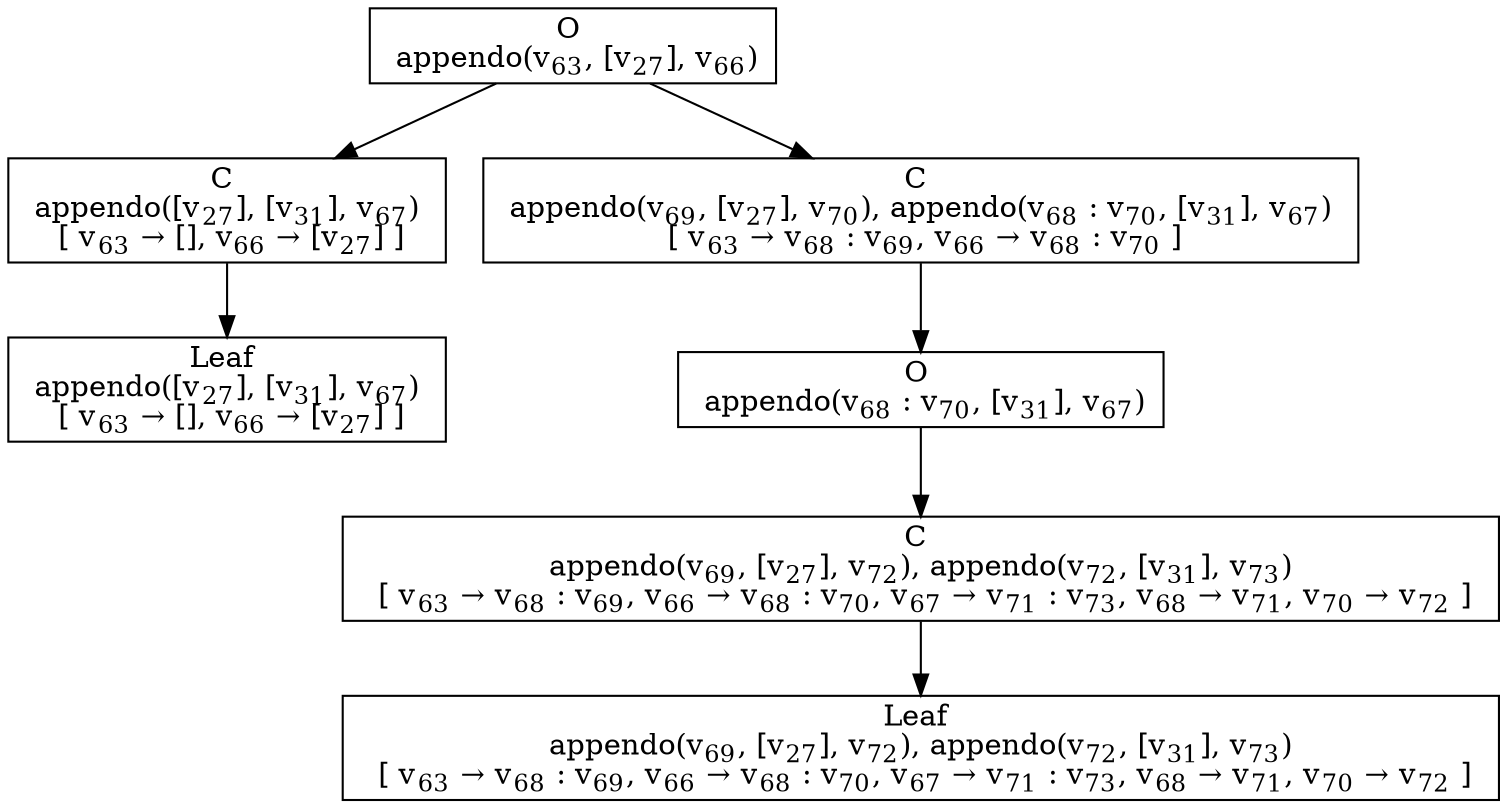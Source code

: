 digraph {
    graph [rankdir=TB
          ,bgcolor=transparent];
    node [shape=box
         ,fillcolor=white
         ,style=filled];
    0 [label=<O <BR/> appendo(v<SUB>63</SUB>, [v<SUB>27</SUB>], v<SUB>66</SUB>)>];
    1 [label=<C <BR/> appendo([v<SUB>27</SUB>], [v<SUB>31</SUB>], v<SUB>67</SUB>) <BR/>  [ v<SUB>63</SUB> &rarr; [], v<SUB>66</SUB> &rarr; [v<SUB>27</SUB>] ] >];
    2 [label=<C <BR/> appendo(v<SUB>69</SUB>, [v<SUB>27</SUB>], v<SUB>70</SUB>), appendo(v<SUB>68</SUB> : v<SUB>70</SUB>, [v<SUB>31</SUB>], v<SUB>67</SUB>) <BR/>  [ v<SUB>63</SUB> &rarr; v<SUB>68</SUB> : v<SUB>69</SUB>, v<SUB>66</SUB> &rarr; v<SUB>68</SUB> : v<SUB>70</SUB> ] >];
    3 [label=<Leaf <BR/> appendo([v<SUB>27</SUB>], [v<SUB>31</SUB>], v<SUB>67</SUB>) <BR/>  [ v<SUB>63</SUB> &rarr; [], v<SUB>66</SUB> &rarr; [v<SUB>27</SUB>] ] >];
    4 [label=<O <BR/> appendo(v<SUB>68</SUB> : v<SUB>70</SUB>, [v<SUB>31</SUB>], v<SUB>67</SUB>)>];
    5 [label=<C <BR/> appendo(v<SUB>69</SUB>, [v<SUB>27</SUB>], v<SUB>72</SUB>), appendo(v<SUB>72</SUB>, [v<SUB>31</SUB>], v<SUB>73</SUB>) <BR/>  [ v<SUB>63</SUB> &rarr; v<SUB>68</SUB> : v<SUB>69</SUB>, v<SUB>66</SUB> &rarr; v<SUB>68</SUB> : v<SUB>70</SUB>, v<SUB>67</SUB> &rarr; v<SUB>71</SUB> : v<SUB>73</SUB>, v<SUB>68</SUB> &rarr; v<SUB>71</SUB>, v<SUB>70</SUB> &rarr; v<SUB>72</SUB> ] >];
    6 [label=<Leaf <BR/> appendo(v<SUB>69</SUB>, [v<SUB>27</SUB>], v<SUB>72</SUB>), appendo(v<SUB>72</SUB>, [v<SUB>31</SUB>], v<SUB>73</SUB>) <BR/>  [ v<SUB>63</SUB> &rarr; v<SUB>68</SUB> : v<SUB>69</SUB>, v<SUB>66</SUB> &rarr; v<SUB>68</SUB> : v<SUB>70</SUB>, v<SUB>67</SUB> &rarr; v<SUB>71</SUB> : v<SUB>73</SUB>, v<SUB>68</SUB> &rarr; v<SUB>71</SUB>, v<SUB>70</SUB> &rarr; v<SUB>72</SUB> ] >];
    0 -> 1 [label=""];
    0 -> 2 [label=""];
    1 -> 3 [label=""];
    2 -> 4 [label=""];
    4 -> 5 [label=""];
    5 -> 6 [label=""];
}